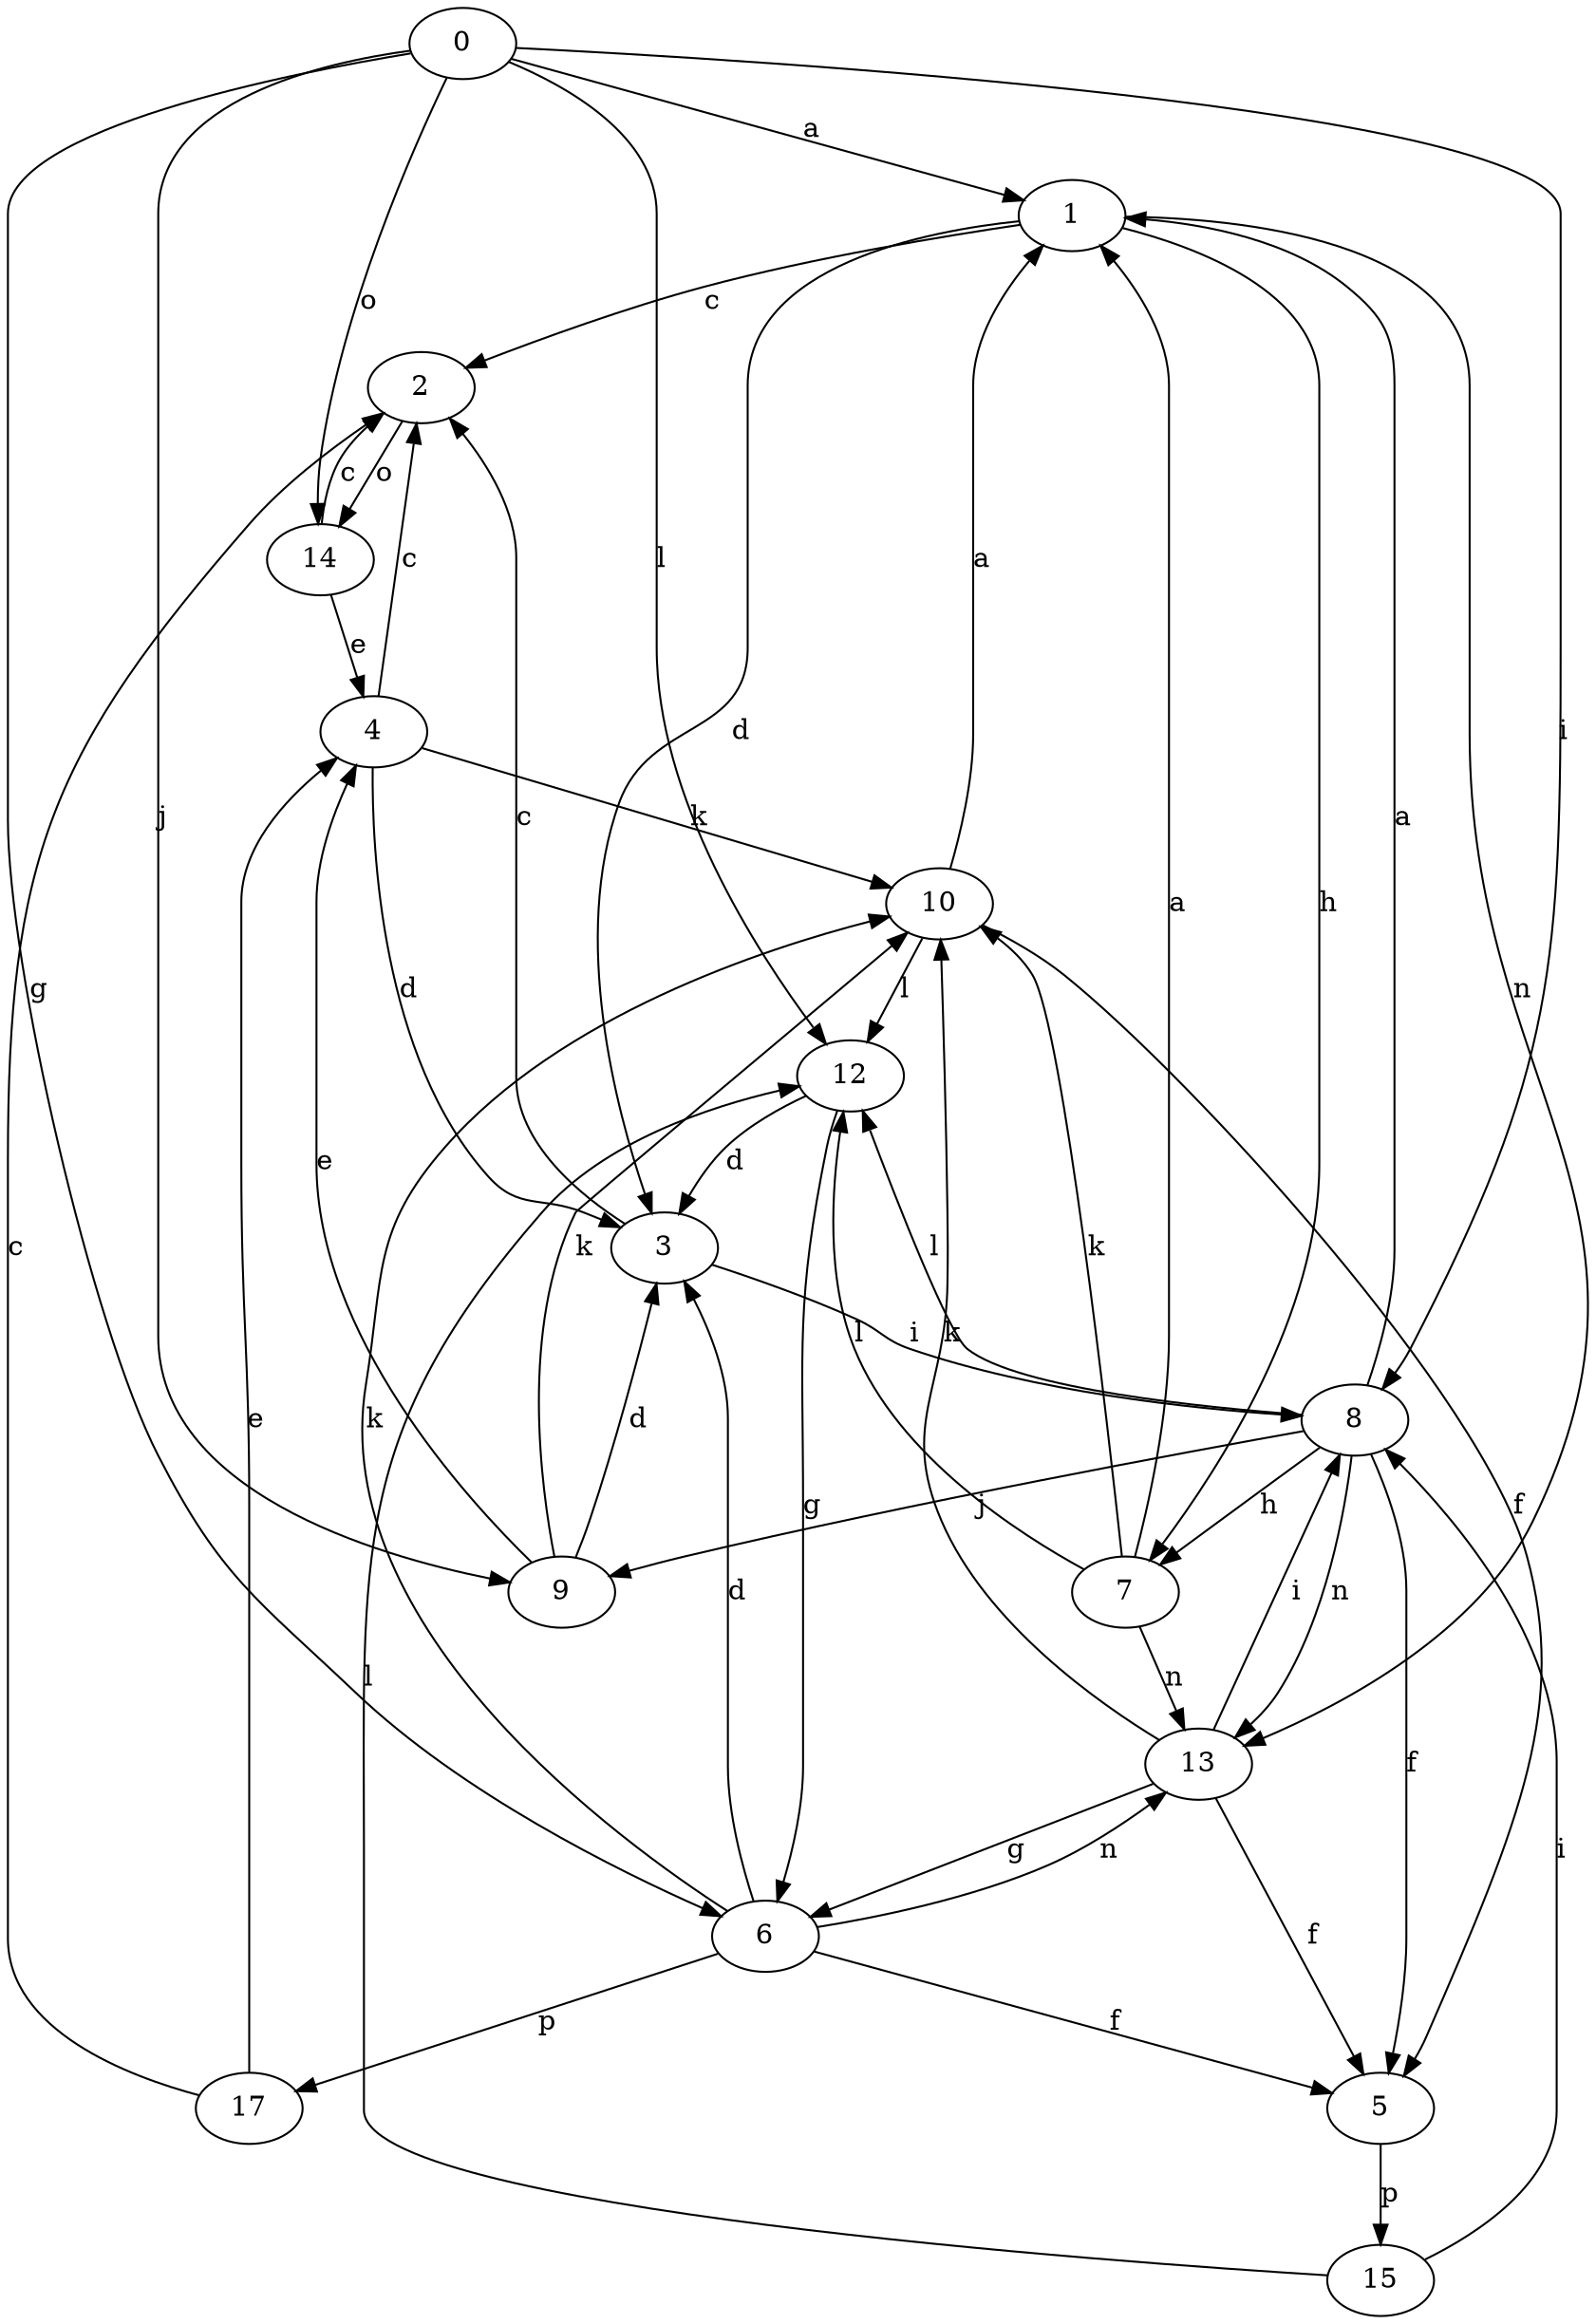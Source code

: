 strict digraph  {
0;
1;
2;
3;
4;
5;
6;
7;
8;
9;
10;
12;
13;
14;
15;
17;
0 -> 1  [label=a];
0 -> 6  [label=g];
0 -> 8  [label=i];
0 -> 9  [label=j];
0 -> 12  [label=l];
0 -> 14  [label=o];
1 -> 2  [label=c];
1 -> 3  [label=d];
1 -> 7  [label=h];
1 -> 13  [label=n];
2 -> 14  [label=o];
3 -> 2  [label=c];
3 -> 8  [label=i];
4 -> 2  [label=c];
4 -> 3  [label=d];
4 -> 10  [label=k];
5 -> 15  [label=p];
6 -> 3  [label=d];
6 -> 5  [label=f];
6 -> 10  [label=k];
6 -> 13  [label=n];
6 -> 17  [label=p];
7 -> 1  [label=a];
7 -> 10  [label=k];
7 -> 12  [label=l];
7 -> 13  [label=n];
8 -> 1  [label=a];
8 -> 5  [label=f];
8 -> 7  [label=h];
8 -> 9  [label=j];
8 -> 12  [label=l];
8 -> 13  [label=n];
9 -> 3  [label=d];
9 -> 4  [label=e];
9 -> 10  [label=k];
10 -> 1  [label=a];
10 -> 5  [label=f];
10 -> 12  [label=l];
12 -> 3  [label=d];
12 -> 6  [label=g];
13 -> 5  [label=f];
13 -> 6  [label=g];
13 -> 8  [label=i];
13 -> 10  [label=k];
14 -> 2  [label=c];
14 -> 4  [label=e];
15 -> 8  [label=i];
15 -> 12  [label=l];
17 -> 2  [label=c];
17 -> 4  [label=e];
}
